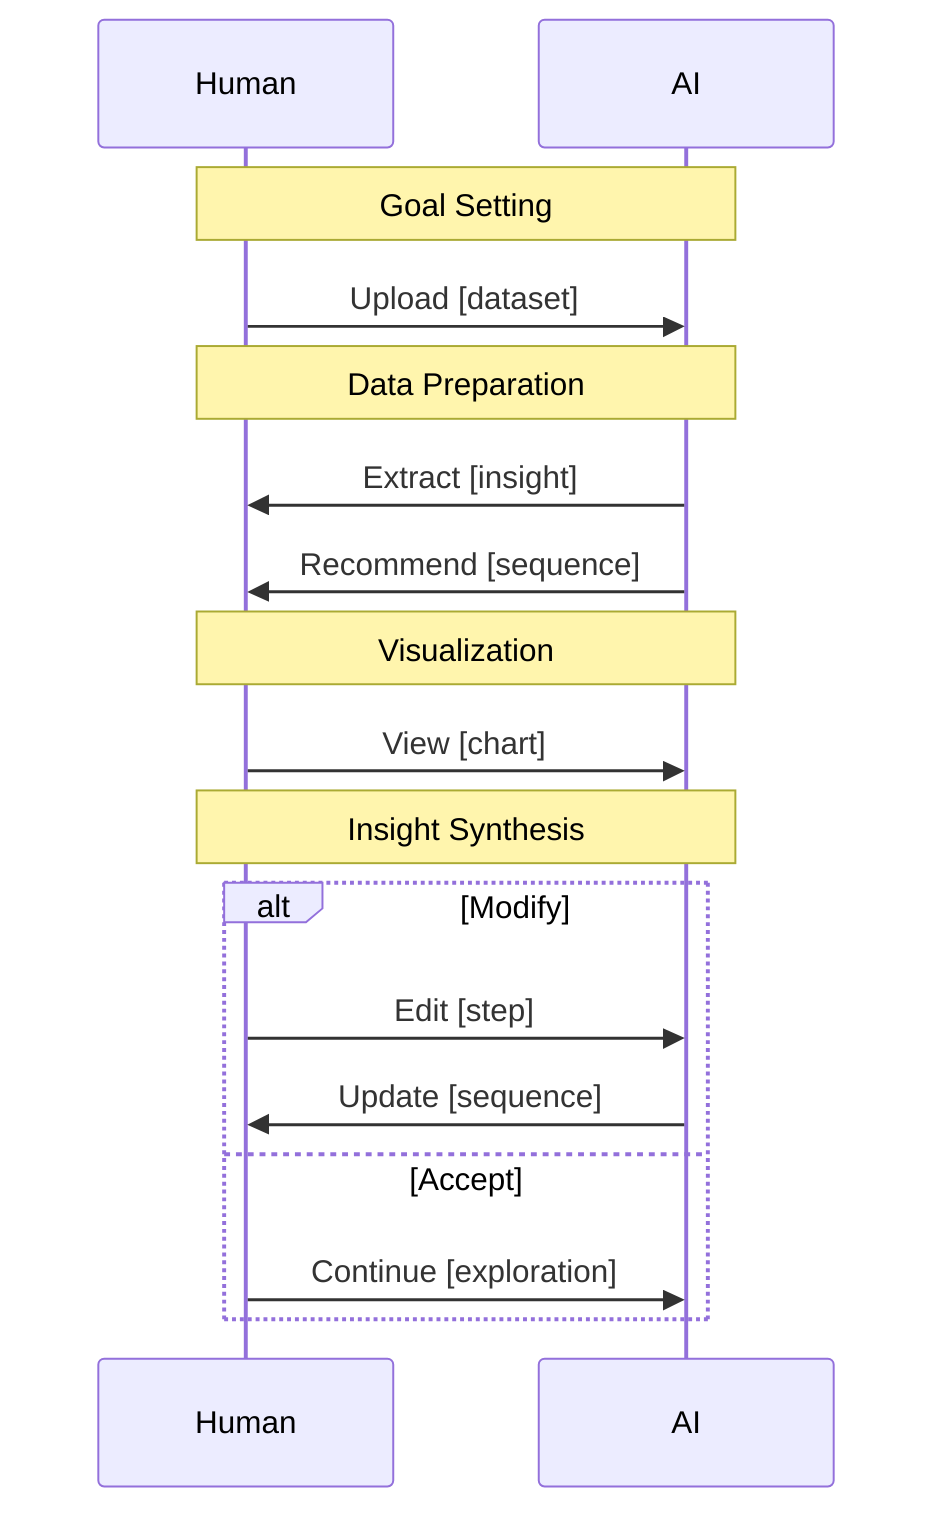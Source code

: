 sequenceDiagram
    participant H as Human
    participant A as AI

    note over H,A: Goal Setting
    H ->> A: Upload [dataset]

    note over H,A: Data Preparation
    A ->> H: Extract [insight]
    A ->> H: Recommend [sequence]

    note over H,A: Visualization
    H ->> A: View [chart]

    note over H,A: Insight Synthesis
    alt Modify
        H ->> A: Edit [step]
        A ->> H: Update [sequence]
    else Accept
        H ->> A: Continue [exploration]
    end